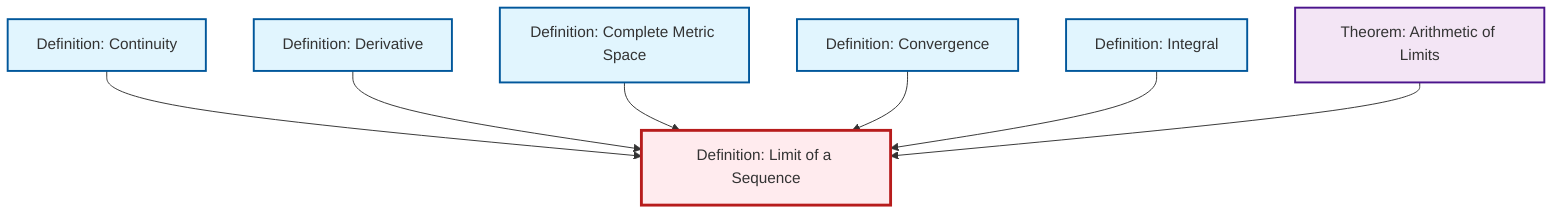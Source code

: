 graph TD
    classDef definition fill:#e1f5fe,stroke:#01579b,stroke-width:2px
    classDef theorem fill:#f3e5f5,stroke:#4a148c,stroke-width:2px
    classDef axiom fill:#fff3e0,stroke:#e65100,stroke-width:2px
    classDef example fill:#e8f5e9,stroke:#1b5e20,stroke-width:2px
    classDef current fill:#ffebee,stroke:#b71c1c,stroke-width:3px
    def-integral["Definition: Integral"]:::definition
    def-derivative["Definition: Derivative"]:::definition
    def-continuity["Definition: Continuity"]:::definition
    def-complete-metric-space["Definition: Complete Metric Space"]:::definition
    thm-limit-arithmetic["Theorem: Arithmetic of Limits"]:::theorem
    def-limit["Definition: Limit of a Sequence"]:::definition
    def-convergence["Definition: Convergence"]:::definition
    def-continuity --> def-limit
    def-derivative --> def-limit
    def-complete-metric-space --> def-limit
    def-convergence --> def-limit
    def-integral --> def-limit
    thm-limit-arithmetic --> def-limit
    class def-limit current